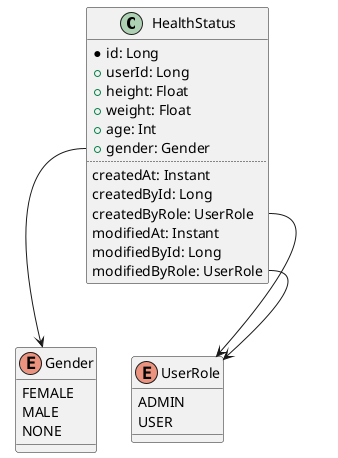 @startuml
'https://plantuml.com/class-diagram

@startuml
class HealthStatus {
  *id: Long
  +userId: Long
  +height: Float
  +weight: Float
  +age: Int
  +gender: Gender
  ..
  createdAt: Instant
  createdById: Long
  createdByRole: UserRole
  modifiedAt: Instant
  modifiedById: Long
  modifiedByRole: UserRole
}

enum Gender {
  FEMALE
  MALE
  NONE
}

enum UserRole {
  ADMIN
  USER
}

HealthStatus::gender --> Gender
HealthStatus::createdByRole --> UserRole
HealthStatus::modifiedByRole --> UserRole

@enduml
